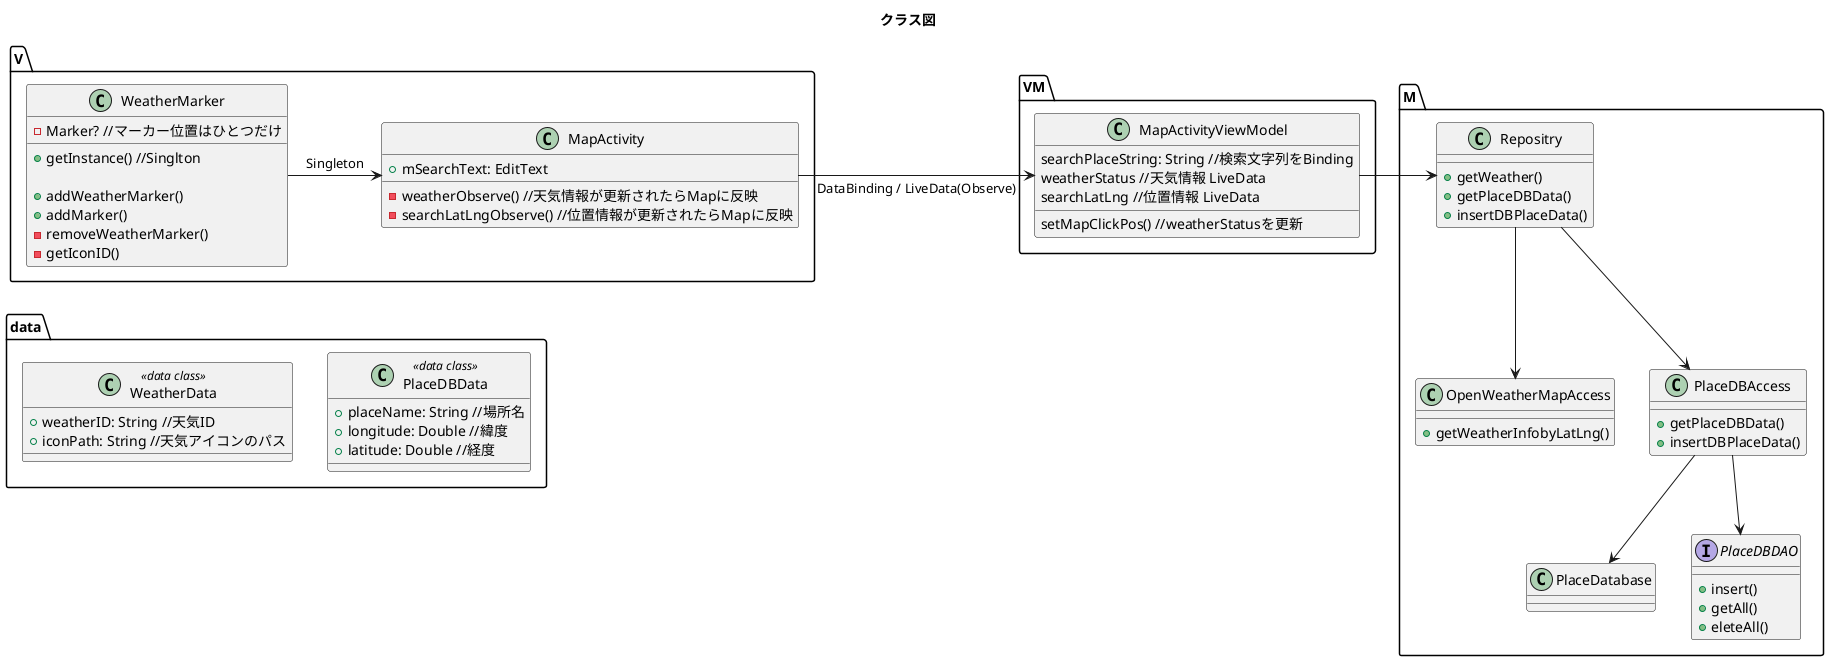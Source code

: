 @startuml class diagram

title: クラス図

'クラスの宣言
package "V" {

  'GoogleMapを表示する
  class MapActivity {
    +mSearchText: EditText

    -weatherObserve() //天気情報が更新されたらMapに反映
    -searchLatLngObserve() //位置情報が更新されたらMapに反映
  }

  class WeatherMarker{
    -Marker? //マーカー位置はひとつだけ

    +getInstance() //Singlton

    +addWeatherMarker()
    +addMarker()
    -removeWeatherMarker()
    -getIconID()
  }
}

package "VM" {

  class MapActivityViewModel {
    searchPlaceString: String //検索文字列をBinding
    weatherStatus //天気情報 LiveData
    searchLatLng //位置情報 LiveData

    setMapClickPos() //weatherStatusを更新
  } 

}

package "M" {
  class Repositry {
    +getWeather()
    +getPlaceDBData()
    +insertDBPlaceData()
  }

  class OpenWeatherMapAccess{
    +getWeatherInfobyLatLng()
  }

  class PlaceDBAccess {
    +getPlaceDBData()
    +insertDBPlaceData()
  }

  class PlaceDatabase{
  }

  interface PlaceDBDAO{
    +insert()
    +getAll()
    +eleteAll()
  }
}

package data {

  '場所を表すデータクラス
  class PlaceDBData <<data class>> {
    +placeName: String //場所名
    +longitude: Double //緯度
    +latitude: Double //経度
  }

  '天気情報を表すデータクラス
  class WeatherData <<data class>> {
    +weatherID: String //天気ID
    +iconPath: String //天気アイコンのパス
  }

}

'クラス関連
' MapActivityはGooglemapを保持
WeatherMarker -> MapActivity : Singleton

MapActivity -> MapActivityViewModel : DataBinding / LiveData(Observe)

' VMクラスとMクラス
MapActivityViewModel -> Repositry

' DBとWebAPIアクセスはクラスに任せる
Repositry --> OpenWeatherMapAccess
Repositry --> PlaceDBAccess

PlaceDBAccess --> PlaceDatabase
PlaceDBAccess --> PlaceDBDAO

WeatherMarker -[hidden]do- WeatherData

@enduml